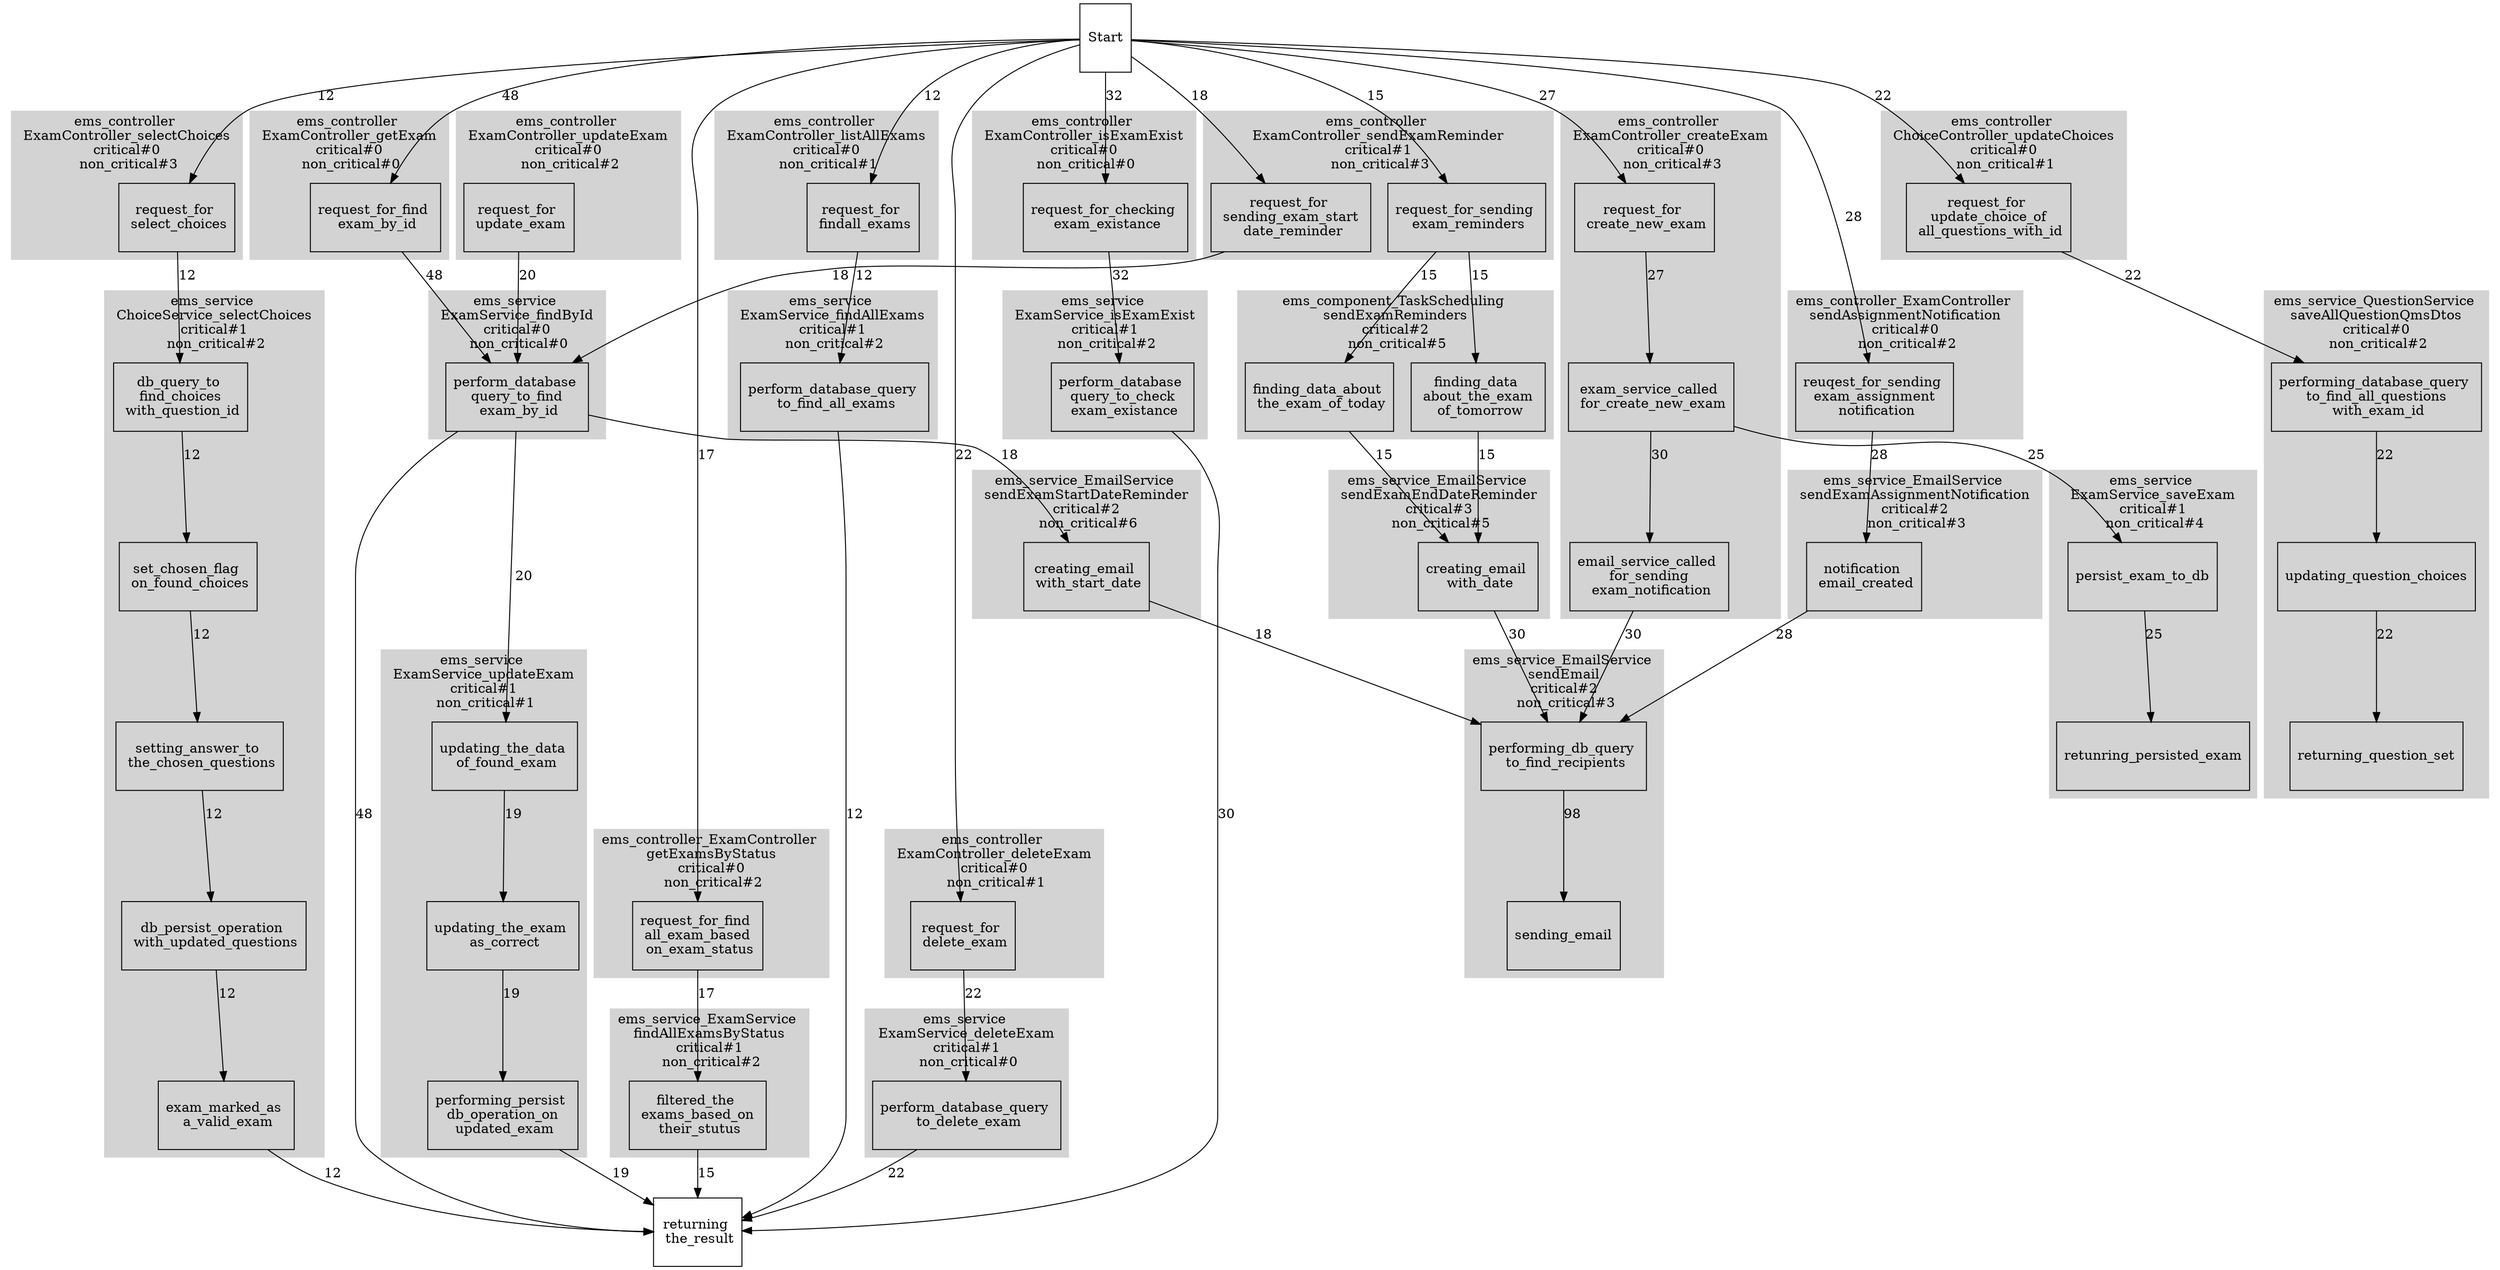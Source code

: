 strict digraph G {
node [shape=box];




node [shape=box, height = 1];
ratio=fill;

n1[label = "Start"];
n2[label = "request_for \n update_exam"];
n3[label = "perform_database \n query_to_find \n exam_by_id"];
n4[label = "updating_the_data \n of_found_exam"];
n5[label = "updating_the_exam \n as_correct"];
n6[label = "performing_persist \n db_operation_on \n updated_exam"];
n7[label = "returning \n the_result"];
n8[label = "request_for_find \n exam_by_id"];
n10[label = "request_for_find \n all_exam_based \n on_exam_status"];
n11[label = "filtered_the \n exams_based_on \n their_stutus"];
n12[label = "request_for \n findall_exams"];
n13[label = "perform_database_query \n to_find_all_exams"];
n14[label = "request_for \n sending_exam_start \n date_reminder"];
n15[label = "creating_email \n with_start_date"];
n16[label = "performing_db_query \n to_find_recipients"]
n17[label = "sending_email"];
n18[label = "request_for_sending \n exam_reminders"];
n19[label = "finding_data_about \n the_exam_of_today"];
n20[label = "creating_email \n with_date"];
n21[label = "finding_data \n about_the_exam \n of_tomorrow"];
n22[label = "reuqest_for_sending \n exam_assignment \n notification"];
n23[label = "notification \n email_created"];
n24[label = "request_for \n create_new_exam"];
n25[label = "exam_service_called \n for_create_new_exam"];
n26[label = "email_service_called \n for_sending \n exam_notification"];
n27[label = "request_for \n delete_exam"];
n28[label = "perform_database_query \n to_delete_exam"];
n29[label = "request_for \n select_choices"];
n30[label = "db_query_to \n find_choices \n with_question_id"];
n31[label = "set_chosen_flag \n on_found_choices"];
n32[label = "setting_answer_to \n the_chosen_questions"];
n33[label = "db_persist_operation \n with_updated_questions"];
n34[label = "exam_marked_as \n a_valid_exam"];
n37[label = "persist_exam_to_db"];
n38[label = "retunring_persisted_exam"];
n39[label = "request_for \n update_choice_of \n all_questions_with_id"];
n40[label = "performing_database_query \n to_find_all_questions \n with_exam_id"];
n41[label = "updating_question_choices"];
n42[label = "returning_question_set"];
n43[label = "request_for_checking \n exam_existance"];
n44[label = "perform_database \n query_to_check \n exam_existance"];


n2 -> n3 [label="20"]; 
n3 -> n4[label="20"];
n4 -> n5 [label="19"];
n5 -> n6 [label="19"];
n6 -> n7 [label="19"];


n1 -> n8 [label="48"];
n8 -> n3 [label="48"];
n3 -> n7 [label="48"];

n1 -> n10 [label="17"];
n10 -> n11 [label="17"];
n11 -> n7 [label="15"];

n1 -> n12 [label="12"];
n12 -> n13 [label="12"];
n13 -> n7 [label="12"];

n1 -> n14 [label="18"];
n14 -> n3[label="18"];
n3 -> n15 [label="18"];
n15 -> n16 [label="18"];
n16  -> n17 [label="98"];


n1 -> n18 [label="15"];
n18 -> n19 [label="15"];
n19 -> n20 [label="15"];
n20 -> n16 [label="28"];
n16 -> n17 [label="98"];

n1 -> n18 [label="15"];
n18 -> n21 [label="15"];
n21 -> n20 [label="15"];
n20 -> n16 [label="30"];
n16 -> n17 [label="98"];


n1 -> n22 [label="28"];
n22 -> n23 [label="28"];
n23 -> n16 [label="28"];
n16 -> n17 [label="98"];

n1 -> n24 [label="30"];
n24 -> n25 [label="30"];
n25 -> n26 [label="30"];
n26 -> n16 [label="30"];
n16 -> n17 [label="98"];

n1 -> n27 [label="22"];
n27 -> n28 [label="22"];
n28 -> n7 [label="22"];

n1 -> n29 [label="12"];
n29 -> n30 [label="12"];
n30 -> n31 [label="12"];
n31 -> n32 [label="12"];
n32 -> n33[label="12"];
n33 -> n34 [label="12"];
n34 -> n7 [label="12"];

n1 -> n24 [label="27"];
n24 -> n25 [label="27"];
n25 -> n37 [label="25"];
n37 -> n38 [label="25"];

n1 -> n39 [label="22"];
n39 -> n40 [label="22"];
n40 -> n41 [label="22"];
n41 -> n42 [label="22"];

n1 -> n43 [label="32"];
n43 -> n44 [label = "32"];
n44 -> n7 [label="30"];

subgraph cluster_0 {
	 style=filled;
		color=lightgrey;
		node [style=filled,color=white];
		n20;
		
 		label="ems_service_EmailService \n sendExamEndDateReminder \n critical#3 \n non_critical#5";
}
subgraph cluster_1 {
	 style=filled;
		color=lightgrey;
		node [style=filled,color=white];
		n39;
 		label="ems_controller \n ChoiceController_updateChoices \n critical#0 \n non_critical#1";
}
subgraph cluster_2 {
	 style=filled;
		color=lightgrey;
		node [style=filled,color=white];
		n4, n5, n6;
 		label="ems_service \n ExamService_updateExam \n critical#1 \n non_critical#1";
}
subgraph cluster_3 {
	 style=filled;
		color=lightgrey;
		node [style=filled,color=white];
		n2;
 		label="ems_controller \n ExamController_updateExam \n critical#0 \n non_critical#2";
}

subgraph cluster_4 {
	 style=filled;
		color=lightgrey;
		node [style=filled,color=white];
		n13;
 		label="ems_service \n ExamService_findAllExams \n critical#1 \n non_critical#2";
}
subgraph cluster_5 {
	 style=filled;
		color=lightgrey;
		node [style=filled,color=white];
		n12;
 		label="ems_controller \n ExamController_listAllExams \n critical#0 \n non_critical#1";
}
subgraph cluster_6 {
	 style=filled;
		color=lightgrey;
		node [style=filled,color=white];
		n3;
 		label="ems_service \n ExamService_findById \n critical#0 \n non_critical#0";
}


subgraph cluster_7 {
	 style=filled;
		color=lightgrey;
		node [style=filled,color=white];
		n11;
 		label="ems_service_ExamService \n findAllExamsByStatus \n critical#1 \n non_critical#2";
}
subgraph cluster_8 {
	 style=filled;
		color=lightgrey;
		node [style=filled,color=white];
		n10;
 		label="ems_controller_ExamController \n getExamsByStatus \n critical#0 \n non_critical#2";
}
subgraph cluster_9 {
	 style=filled;
		color=lightgrey;
		node [style=filled,color=white];
		n28;
 		label="ems_service \n ExamService_deleteExam \n critical#1 \n non_critical#0";
}
subgraph cluster_10 {
	 style=filled;
		color=lightgrey;
		node [style=filled,color=white];
		n27;
 		label="ems_controller \n ExamController_deleteExam \n critical#0 \n non_critical#1";
}


subgraph cluster_11 {
	 style=filled;
		color=lightgrey;
		node [style=filled,color=white];
		n8;
 		label="ems_controller \n ExamController_getExam \n critical#0 \n non_critical#0";
}

subgraph cluster_12 {
	 style=filled;
		color=lightgrey;
		node [style=filled,color=white];
		n14, n18;
 		label="ems_controller \n ExamController_sendExamReminder \n critical#1 \n non_critical#3";
}

subgraph cluster_13 {
	 style=filled;
		color=lightgrey;
		node [style=filled,color=white];
		n15;
 		label="ems_service_EmailService \n sendExamStartDateReminder \n critical#2 \n non_critical#6";
}


subgraph cluster_14 {
	 style=filled;
		color=lightgrey;
		node [style=filled,color=white];
		n19, n21;
 		label="ems_component_TaskScheduling \n sendExamReminders \n critical#2 \n non_critical#5";
}


subgraph cluster_15 {
	 style=filled;
		color=lightgrey;
		node [style=filled,color=white];
		n22;
 		label="ems_controller_ExamController \n sendAssignmentNotification \n critical#0 \n non_critical#2";
}
subgraph cluster_16 {
	 style=filled;
		color=lightgrey;
		node [style=filled,color=white];
		n16, n17;
 		label="ems_service_EmailService \n sendEmail \n critical#2 \n non_critical#3";
}

subgraph cluster_17 {
	 style=filled;
		color=lightgrey;
		node [style=filled,color=white];
		n23;
 		label="ems_service_EmailService \n sendExamAssignmentNotification \n critical#2 \n non_critical#3";
}
subgraph cluster_18 {
	 style=filled;
		color=lightgrey;
		node [style=filled,color=white];
		n37, n38;
 		label="ems_service \n ExamService_saveExam \n critical#1 \n non_critical#4";
}


subgraph cluster_19 {
	 style=filled;
		color=lightgrey;
		node [style=filled,color=white];
		n24, n25, n26;
 		label="ems_controller \n ExamController_createExam \n critical#0 \n non_critical#3";
}

subgraph cluster_20 {
	 style=filled;
		color=lightgrey;
		node [style=filled,color=white];
		n29;
 		label="ems_controller \n ExamController_selectChoices \n critical#0 \n non_critical#3";
}

subgraph cluster_21 {
	 style=filled;
		color=lightgrey;
		node [style=filled,color=white];
		n30, n31, n32, n33, n34;
 		label="ems_service \n ChoiceService_selectChoices \n critical#1 \n non_critical#2";
}


subgraph cluster_22 {
	 style=filled;
		color=lightgrey;
		node [style=filled,color=white];
		n40, n41, n42;
 		label="ems_service_QuestionService \n saveAllQuestionQmsDtos \n critical#0 \n non_critical#2";
}
subgraph cluster_23 {
	 style=filled;
		color=lightgrey;
		node [style=filled,color=white];
		n43;
 		label="ems_controller \n ExamController_isExamExist \n critical#0 \n non_critical#0";
}
subgraph cluster_24 {
	 style=filled;
		color=lightgrey;
		node [style=filled,color=white];
		n44;
 		label="ems_service \n ExamService_isExamExist \n critical#1 \n non_critical#2";
}
}